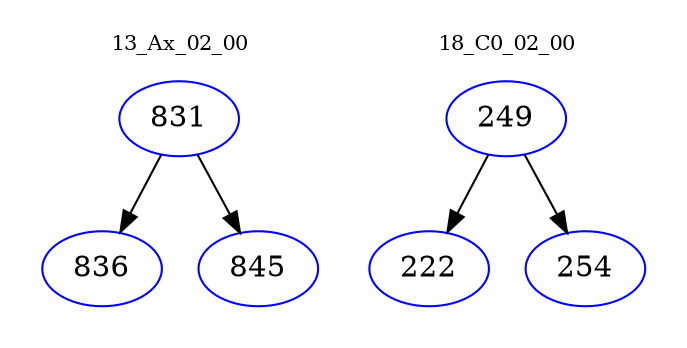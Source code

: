 digraph{
subgraph cluster_0 {
color = white
label = "13_Ax_02_00";
fontsize=10;
T0_831 [label="831", color="blue"]
T0_831 -> T0_836 [color="black"]
T0_836 [label="836", color="blue"]
T0_831 -> T0_845 [color="black"]
T0_845 [label="845", color="blue"]
}
subgraph cluster_1 {
color = white
label = "18_C0_02_00";
fontsize=10;
T1_249 [label="249", color="blue"]
T1_249 -> T1_222 [color="black"]
T1_222 [label="222", color="blue"]
T1_249 -> T1_254 [color="black"]
T1_254 [label="254", color="blue"]
}
}

